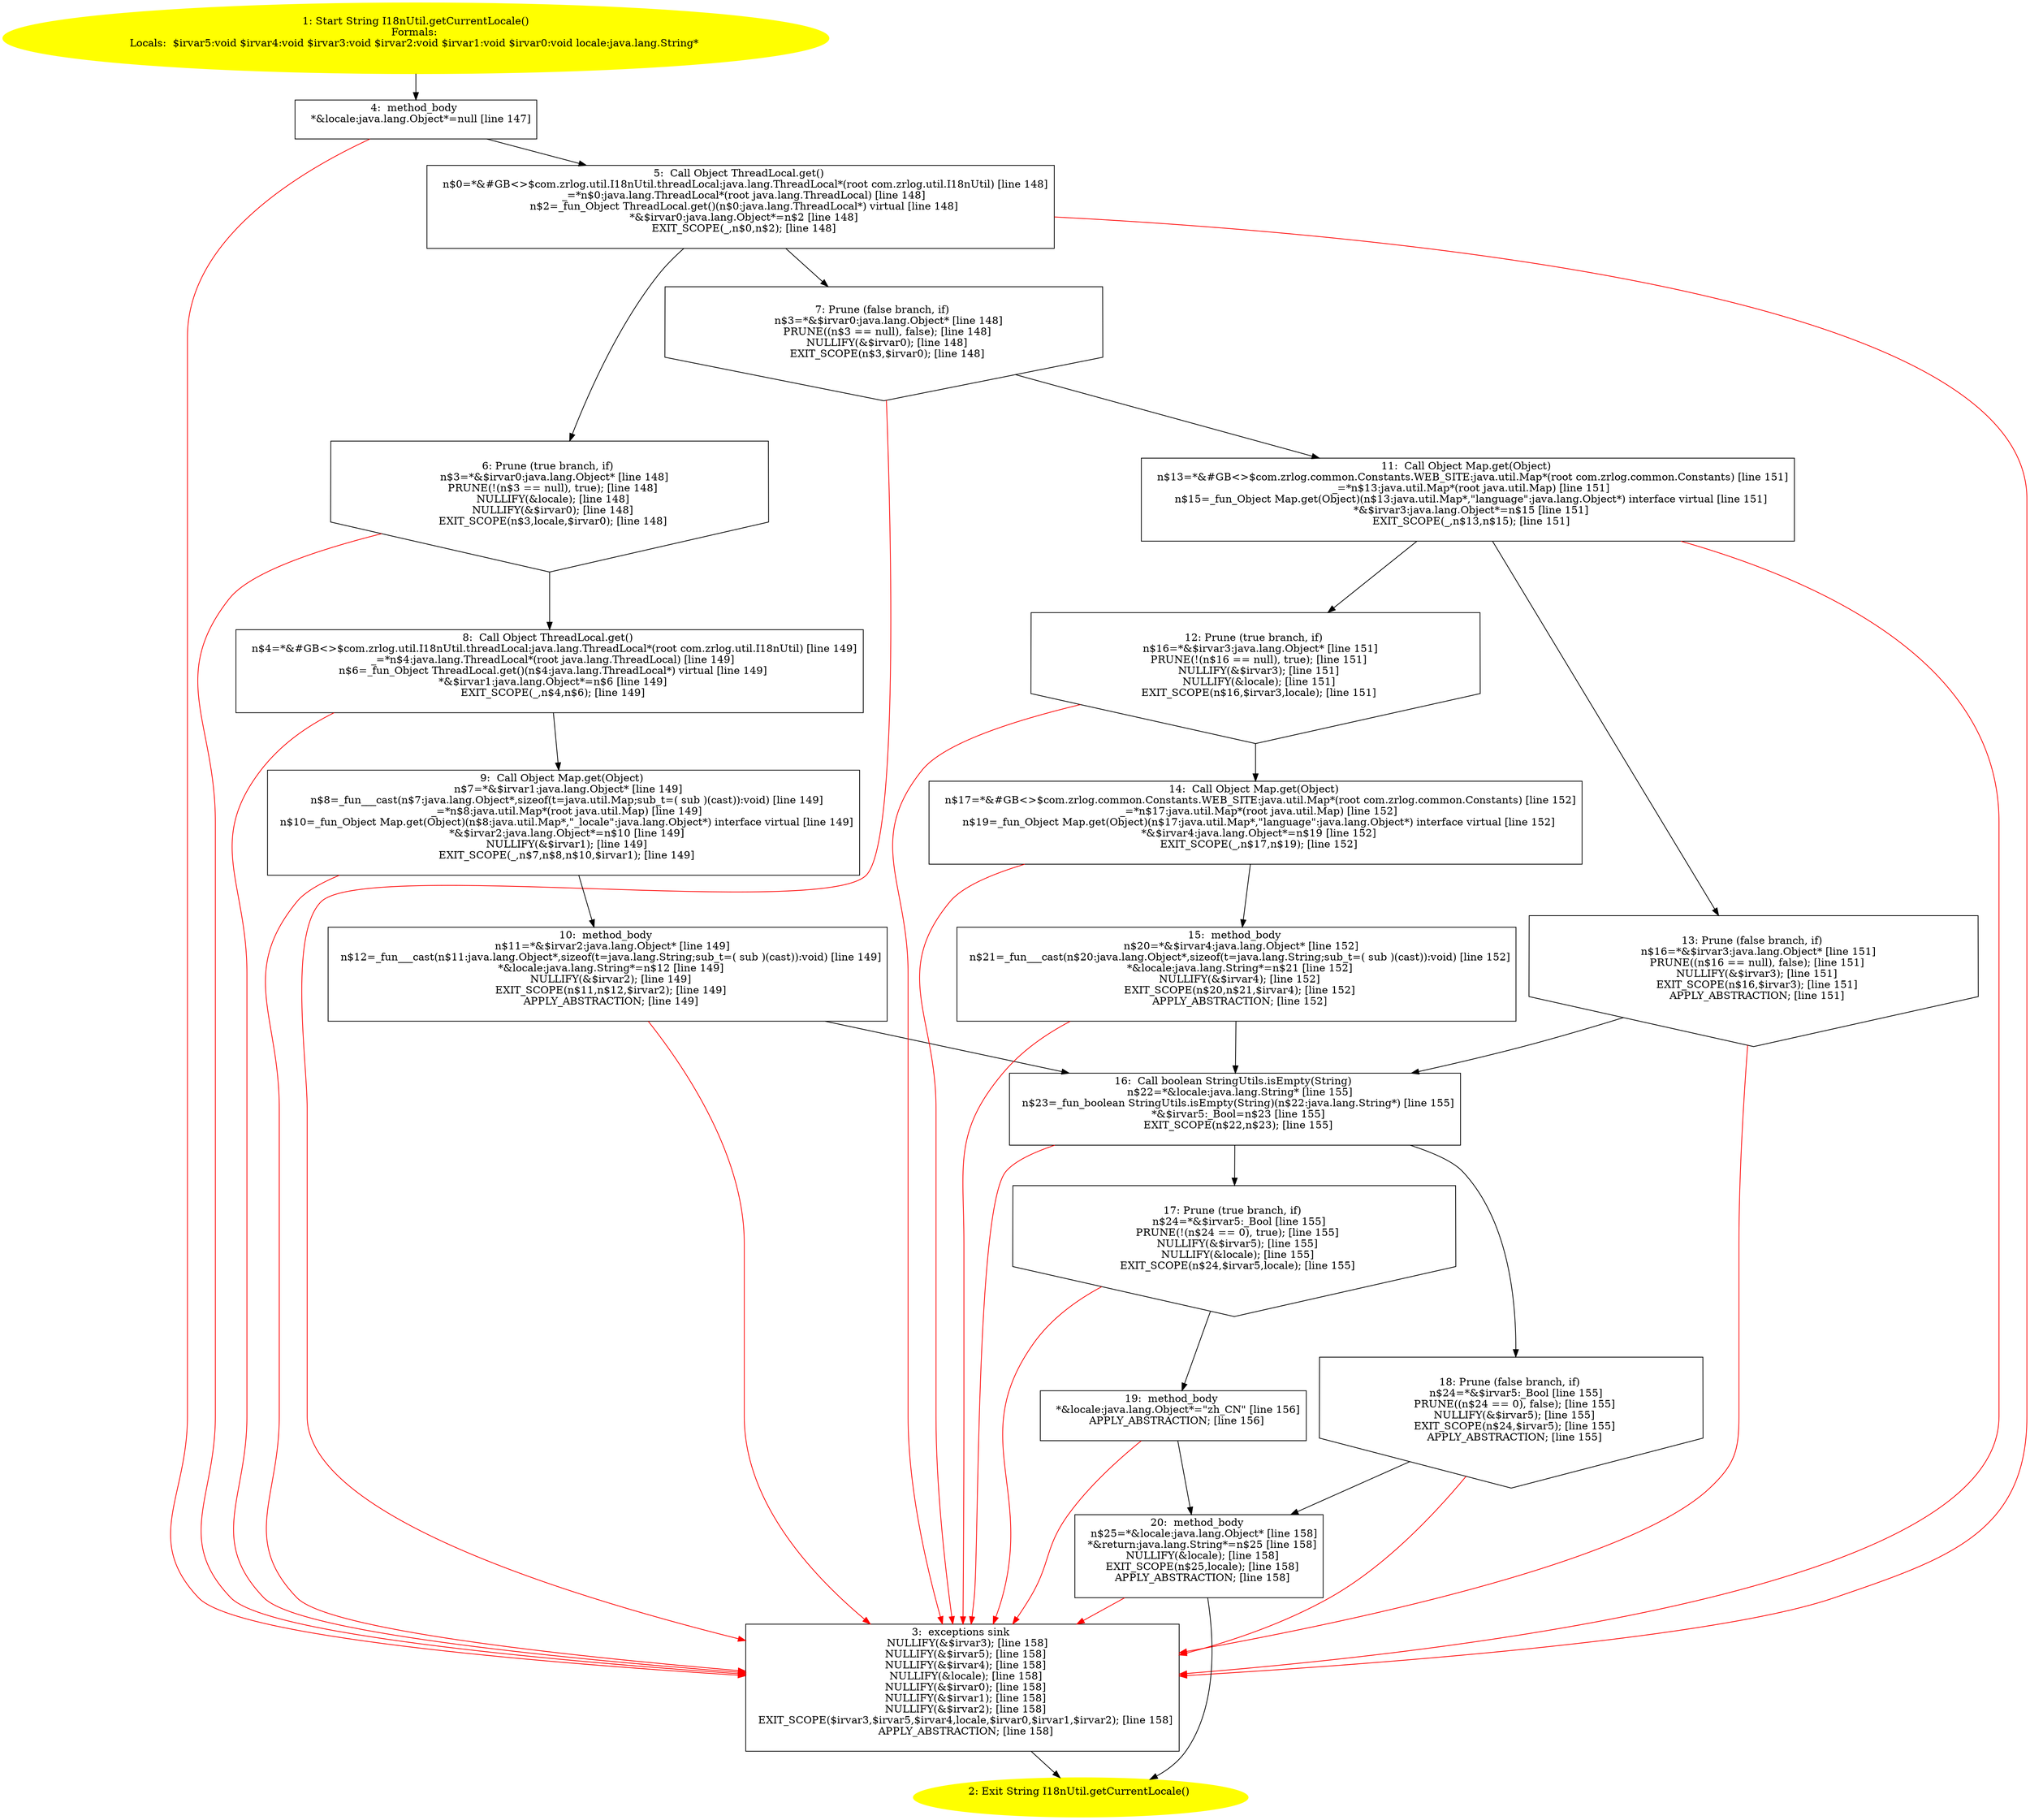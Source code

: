 /* @generated */
digraph cfg {
"com.zrlog.util.I18nUtil.getCurrentLocale():java.lang.String.cf6f354783c325d11cdb7286ff80a270_1" [label="1: Start String I18nUtil.getCurrentLocale()\nFormals: \nLocals:  $irvar5:void $irvar4:void $irvar3:void $irvar2:void $irvar1:void $irvar0:void locale:java.lang.String* \n  " color=yellow style=filled]
	

	 "com.zrlog.util.I18nUtil.getCurrentLocale():java.lang.String.cf6f354783c325d11cdb7286ff80a270_1" -> "com.zrlog.util.I18nUtil.getCurrentLocale():java.lang.String.cf6f354783c325d11cdb7286ff80a270_4" ;
"com.zrlog.util.I18nUtil.getCurrentLocale():java.lang.String.cf6f354783c325d11cdb7286ff80a270_2" [label="2: Exit String I18nUtil.getCurrentLocale() \n  " color=yellow style=filled]
	

"com.zrlog.util.I18nUtil.getCurrentLocale():java.lang.String.cf6f354783c325d11cdb7286ff80a270_3" [label="3:  exceptions sink \n   NULLIFY(&$irvar3); [line 158]\n  NULLIFY(&$irvar5); [line 158]\n  NULLIFY(&$irvar4); [line 158]\n  NULLIFY(&locale); [line 158]\n  NULLIFY(&$irvar0); [line 158]\n  NULLIFY(&$irvar1); [line 158]\n  NULLIFY(&$irvar2); [line 158]\n  EXIT_SCOPE($irvar3,$irvar5,$irvar4,locale,$irvar0,$irvar1,$irvar2); [line 158]\n  APPLY_ABSTRACTION; [line 158]\n " shape="box"]
	

	 "com.zrlog.util.I18nUtil.getCurrentLocale():java.lang.String.cf6f354783c325d11cdb7286ff80a270_3" -> "com.zrlog.util.I18nUtil.getCurrentLocale():java.lang.String.cf6f354783c325d11cdb7286ff80a270_2" ;
"com.zrlog.util.I18nUtil.getCurrentLocale():java.lang.String.cf6f354783c325d11cdb7286ff80a270_4" [label="4:  method_body \n   *&locale:java.lang.Object*=null [line 147]\n " shape="box"]
	

	 "com.zrlog.util.I18nUtil.getCurrentLocale():java.lang.String.cf6f354783c325d11cdb7286ff80a270_4" -> "com.zrlog.util.I18nUtil.getCurrentLocale():java.lang.String.cf6f354783c325d11cdb7286ff80a270_5" ;
	 "com.zrlog.util.I18nUtil.getCurrentLocale():java.lang.String.cf6f354783c325d11cdb7286ff80a270_4" -> "com.zrlog.util.I18nUtil.getCurrentLocale():java.lang.String.cf6f354783c325d11cdb7286ff80a270_3" [color="red" ];
"com.zrlog.util.I18nUtil.getCurrentLocale():java.lang.String.cf6f354783c325d11cdb7286ff80a270_5" [label="5:  Call Object ThreadLocal.get() \n   n$0=*&#GB<>$com.zrlog.util.I18nUtil.threadLocal:java.lang.ThreadLocal*(root com.zrlog.util.I18nUtil) [line 148]\n  _=*n$0:java.lang.ThreadLocal*(root java.lang.ThreadLocal) [line 148]\n  n$2=_fun_Object ThreadLocal.get()(n$0:java.lang.ThreadLocal*) virtual [line 148]\n  *&$irvar0:java.lang.Object*=n$2 [line 148]\n  EXIT_SCOPE(_,n$0,n$2); [line 148]\n " shape="box"]
	

	 "com.zrlog.util.I18nUtil.getCurrentLocale():java.lang.String.cf6f354783c325d11cdb7286ff80a270_5" -> "com.zrlog.util.I18nUtil.getCurrentLocale():java.lang.String.cf6f354783c325d11cdb7286ff80a270_6" ;
	 "com.zrlog.util.I18nUtil.getCurrentLocale():java.lang.String.cf6f354783c325d11cdb7286ff80a270_5" -> "com.zrlog.util.I18nUtil.getCurrentLocale():java.lang.String.cf6f354783c325d11cdb7286ff80a270_7" ;
	 "com.zrlog.util.I18nUtil.getCurrentLocale():java.lang.String.cf6f354783c325d11cdb7286ff80a270_5" -> "com.zrlog.util.I18nUtil.getCurrentLocale():java.lang.String.cf6f354783c325d11cdb7286ff80a270_3" [color="red" ];
"com.zrlog.util.I18nUtil.getCurrentLocale():java.lang.String.cf6f354783c325d11cdb7286ff80a270_6" [label="6: Prune (true branch, if) \n   n$3=*&$irvar0:java.lang.Object* [line 148]\n  PRUNE(!(n$3 == null), true); [line 148]\n  NULLIFY(&locale); [line 148]\n  NULLIFY(&$irvar0); [line 148]\n  EXIT_SCOPE(n$3,locale,$irvar0); [line 148]\n " shape="invhouse"]
	

	 "com.zrlog.util.I18nUtil.getCurrentLocale():java.lang.String.cf6f354783c325d11cdb7286ff80a270_6" -> "com.zrlog.util.I18nUtil.getCurrentLocale():java.lang.String.cf6f354783c325d11cdb7286ff80a270_8" ;
	 "com.zrlog.util.I18nUtil.getCurrentLocale():java.lang.String.cf6f354783c325d11cdb7286ff80a270_6" -> "com.zrlog.util.I18nUtil.getCurrentLocale():java.lang.String.cf6f354783c325d11cdb7286ff80a270_3" [color="red" ];
"com.zrlog.util.I18nUtil.getCurrentLocale():java.lang.String.cf6f354783c325d11cdb7286ff80a270_7" [label="7: Prune (false branch, if) \n   n$3=*&$irvar0:java.lang.Object* [line 148]\n  PRUNE((n$3 == null), false); [line 148]\n  NULLIFY(&$irvar0); [line 148]\n  EXIT_SCOPE(n$3,$irvar0); [line 148]\n " shape="invhouse"]
	

	 "com.zrlog.util.I18nUtil.getCurrentLocale():java.lang.String.cf6f354783c325d11cdb7286ff80a270_7" -> "com.zrlog.util.I18nUtil.getCurrentLocale():java.lang.String.cf6f354783c325d11cdb7286ff80a270_11" ;
	 "com.zrlog.util.I18nUtil.getCurrentLocale():java.lang.String.cf6f354783c325d11cdb7286ff80a270_7" -> "com.zrlog.util.I18nUtil.getCurrentLocale():java.lang.String.cf6f354783c325d11cdb7286ff80a270_3" [color="red" ];
"com.zrlog.util.I18nUtil.getCurrentLocale():java.lang.String.cf6f354783c325d11cdb7286ff80a270_8" [label="8:  Call Object ThreadLocal.get() \n   n$4=*&#GB<>$com.zrlog.util.I18nUtil.threadLocal:java.lang.ThreadLocal*(root com.zrlog.util.I18nUtil) [line 149]\n  _=*n$4:java.lang.ThreadLocal*(root java.lang.ThreadLocal) [line 149]\n  n$6=_fun_Object ThreadLocal.get()(n$4:java.lang.ThreadLocal*) virtual [line 149]\n  *&$irvar1:java.lang.Object*=n$6 [line 149]\n  EXIT_SCOPE(_,n$4,n$6); [line 149]\n " shape="box"]
	

	 "com.zrlog.util.I18nUtil.getCurrentLocale():java.lang.String.cf6f354783c325d11cdb7286ff80a270_8" -> "com.zrlog.util.I18nUtil.getCurrentLocale():java.lang.String.cf6f354783c325d11cdb7286ff80a270_9" ;
	 "com.zrlog.util.I18nUtil.getCurrentLocale():java.lang.String.cf6f354783c325d11cdb7286ff80a270_8" -> "com.zrlog.util.I18nUtil.getCurrentLocale():java.lang.String.cf6f354783c325d11cdb7286ff80a270_3" [color="red" ];
"com.zrlog.util.I18nUtil.getCurrentLocale():java.lang.String.cf6f354783c325d11cdb7286ff80a270_9" [label="9:  Call Object Map.get(Object) \n   n$7=*&$irvar1:java.lang.Object* [line 149]\n  n$8=_fun___cast(n$7:java.lang.Object*,sizeof(t=java.util.Map;sub_t=( sub )(cast)):void) [line 149]\n  _=*n$8:java.util.Map*(root java.util.Map) [line 149]\n  n$10=_fun_Object Map.get(Object)(n$8:java.util.Map*,\"_locale\":java.lang.Object*) interface virtual [line 149]\n  *&$irvar2:java.lang.Object*=n$10 [line 149]\n  NULLIFY(&$irvar1); [line 149]\n  EXIT_SCOPE(_,n$7,n$8,n$10,$irvar1); [line 149]\n " shape="box"]
	

	 "com.zrlog.util.I18nUtil.getCurrentLocale():java.lang.String.cf6f354783c325d11cdb7286ff80a270_9" -> "com.zrlog.util.I18nUtil.getCurrentLocale():java.lang.String.cf6f354783c325d11cdb7286ff80a270_10" ;
	 "com.zrlog.util.I18nUtil.getCurrentLocale():java.lang.String.cf6f354783c325d11cdb7286ff80a270_9" -> "com.zrlog.util.I18nUtil.getCurrentLocale():java.lang.String.cf6f354783c325d11cdb7286ff80a270_3" [color="red" ];
"com.zrlog.util.I18nUtil.getCurrentLocale():java.lang.String.cf6f354783c325d11cdb7286ff80a270_10" [label="10:  method_body \n   n$11=*&$irvar2:java.lang.Object* [line 149]\n  n$12=_fun___cast(n$11:java.lang.Object*,sizeof(t=java.lang.String;sub_t=( sub )(cast)):void) [line 149]\n  *&locale:java.lang.String*=n$12 [line 149]\n  NULLIFY(&$irvar2); [line 149]\n  EXIT_SCOPE(n$11,n$12,$irvar2); [line 149]\n  APPLY_ABSTRACTION; [line 149]\n " shape="box"]
	

	 "com.zrlog.util.I18nUtil.getCurrentLocale():java.lang.String.cf6f354783c325d11cdb7286ff80a270_10" -> "com.zrlog.util.I18nUtil.getCurrentLocale():java.lang.String.cf6f354783c325d11cdb7286ff80a270_16" ;
	 "com.zrlog.util.I18nUtil.getCurrentLocale():java.lang.String.cf6f354783c325d11cdb7286ff80a270_10" -> "com.zrlog.util.I18nUtil.getCurrentLocale():java.lang.String.cf6f354783c325d11cdb7286ff80a270_3" [color="red" ];
"com.zrlog.util.I18nUtil.getCurrentLocale():java.lang.String.cf6f354783c325d11cdb7286ff80a270_11" [label="11:  Call Object Map.get(Object) \n   n$13=*&#GB<>$com.zrlog.common.Constants.WEB_SITE:java.util.Map*(root com.zrlog.common.Constants) [line 151]\n  _=*n$13:java.util.Map*(root java.util.Map) [line 151]\n  n$15=_fun_Object Map.get(Object)(n$13:java.util.Map*,\"language\":java.lang.Object*) interface virtual [line 151]\n  *&$irvar3:java.lang.Object*=n$15 [line 151]\n  EXIT_SCOPE(_,n$13,n$15); [line 151]\n " shape="box"]
	

	 "com.zrlog.util.I18nUtil.getCurrentLocale():java.lang.String.cf6f354783c325d11cdb7286ff80a270_11" -> "com.zrlog.util.I18nUtil.getCurrentLocale():java.lang.String.cf6f354783c325d11cdb7286ff80a270_12" ;
	 "com.zrlog.util.I18nUtil.getCurrentLocale():java.lang.String.cf6f354783c325d11cdb7286ff80a270_11" -> "com.zrlog.util.I18nUtil.getCurrentLocale():java.lang.String.cf6f354783c325d11cdb7286ff80a270_13" ;
	 "com.zrlog.util.I18nUtil.getCurrentLocale():java.lang.String.cf6f354783c325d11cdb7286ff80a270_11" -> "com.zrlog.util.I18nUtil.getCurrentLocale():java.lang.String.cf6f354783c325d11cdb7286ff80a270_3" [color="red" ];
"com.zrlog.util.I18nUtil.getCurrentLocale():java.lang.String.cf6f354783c325d11cdb7286ff80a270_12" [label="12: Prune (true branch, if) \n   n$16=*&$irvar3:java.lang.Object* [line 151]\n  PRUNE(!(n$16 == null), true); [line 151]\n  NULLIFY(&$irvar3); [line 151]\n  NULLIFY(&locale); [line 151]\n  EXIT_SCOPE(n$16,$irvar3,locale); [line 151]\n " shape="invhouse"]
	

	 "com.zrlog.util.I18nUtil.getCurrentLocale():java.lang.String.cf6f354783c325d11cdb7286ff80a270_12" -> "com.zrlog.util.I18nUtil.getCurrentLocale():java.lang.String.cf6f354783c325d11cdb7286ff80a270_14" ;
	 "com.zrlog.util.I18nUtil.getCurrentLocale():java.lang.String.cf6f354783c325d11cdb7286ff80a270_12" -> "com.zrlog.util.I18nUtil.getCurrentLocale():java.lang.String.cf6f354783c325d11cdb7286ff80a270_3" [color="red" ];
"com.zrlog.util.I18nUtil.getCurrentLocale():java.lang.String.cf6f354783c325d11cdb7286ff80a270_13" [label="13: Prune (false branch, if) \n   n$16=*&$irvar3:java.lang.Object* [line 151]\n  PRUNE((n$16 == null), false); [line 151]\n  NULLIFY(&$irvar3); [line 151]\n  EXIT_SCOPE(n$16,$irvar3); [line 151]\n  APPLY_ABSTRACTION; [line 151]\n " shape="invhouse"]
	

	 "com.zrlog.util.I18nUtil.getCurrentLocale():java.lang.String.cf6f354783c325d11cdb7286ff80a270_13" -> "com.zrlog.util.I18nUtil.getCurrentLocale():java.lang.String.cf6f354783c325d11cdb7286ff80a270_16" ;
	 "com.zrlog.util.I18nUtil.getCurrentLocale():java.lang.String.cf6f354783c325d11cdb7286ff80a270_13" -> "com.zrlog.util.I18nUtil.getCurrentLocale():java.lang.String.cf6f354783c325d11cdb7286ff80a270_3" [color="red" ];
"com.zrlog.util.I18nUtil.getCurrentLocale():java.lang.String.cf6f354783c325d11cdb7286ff80a270_14" [label="14:  Call Object Map.get(Object) \n   n$17=*&#GB<>$com.zrlog.common.Constants.WEB_SITE:java.util.Map*(root com.zrlog.common.Constants) [line 152]\n  _=*n$17:java.util.Map*(root java.util.Map) [line 152]\n  n$19=_fun_Object Map.get(Object)(n$17:java.util.Map*,\"language\":java.lang.Object*) interface virtual [line 152]\n  *&$irvar4:java.lang.Object*=n$19 [line 152]\n  EXIT_SCOPE(_,n$17,n$19); [line 152]\n " shape="box"]
	

	 "com.zrlog.util.I18nUtil.getCurrentLocale():java.lang.String.cf6f354783c325d11cdb7286ff80a270_14" -> "com.zrlog.util.I18nUtil.getCurrentLocale():java.lang.String.cf6f354783c325d11cdb7286ff80a270_15" ;
	 "com.zrlog.util.I18nUtil.getCurrentLocale():java.lang.String.cf6f354783c325d11cdb7286ff80a270_14" -> "com.zrlog.util.I18nUtil.getCurrentLocale():java.lang.String.cf6f354783c325d11cdb7286ff80a270_3" [color="red" ];
"com.zrlog.util.I18nUtil.getCurrentLocale():java.lang.String.cf6f354783c325d11cdb7286ff80a270_15" [label="15:  method_body \n   n$20=*&$irvar4:java.lang.Object* [line 152]\n  n$21=_fun___cast(n$20:java.lang.Object*,sizeof(t=java.lang.String;sub_t=( sub )(cast)):void) [line 152]\n  *&locale:java.lang.String*=n$21 [line 152]\n  NULLIFY(&$irvar4); [line 152]\n  EXIT_SCOPE(n$20,n$21,$irvar4); [line 152]\n  APPLY_ABSTRACTION; [line 152]\n " shape="box"]
	

	 "com.zrlog.util.I18nUtil.getCurrentLocale():java.lang.String.cf6f354783c325d11cdb7286ff80a270_15" -> "com.zrlog.util.I18nUtil.getCurrentLocale():java.lang.String.cf6f354783c325d11cdb7286ff80a270_16" ;
	 "com.zrlog.util.I18nUtil.getCurrentLocale():java.lang.String.cf6f354783c325d11cdb7286ff80a270_15" -> "com.zrlog.util.I18nUtil.getCurrentLocale():java.lang.String.cf6f354783c325d11cdb7286ff80a270_3" [color="red" ];
"com.zrlog.util.I18nUtil.getCurrentLocale():java.lang.String.cf6f354783c325d11cdb7286ff80a270_16" [label="16:  Call boolean StringUtils.isEmpty(String) \n   n$22=*&locale:java.lang.String* [line 155]\n  n$23=_fun_boolean StringUtils.isEmpty(String)(n$22:java.lang.String*) [line 155]\n  *&$irvar5:_Bool=n$23 [line 155]\n  EXIT_SCOPE(n$22,n$23); [line 155]\n " shape="box"]
	

	 "com.zrlog.util.I18nUtil.getCurrentLocale():java.lang.String.cf6f354783c325d11cdb7286ff80a270_16" -> "com.zrlog.util.I18nUtil.getCurrentLocale():java.lang.String.cf6f354783c325d11cdb7286ff80a270_17" ;
	 "com.zrlog.util.I18nUtil.getCurrentLocale():java.lang.String.cf6f354783c325d11cdb7286ff80a270_16" -> "com.zrlog.util.I18nUtil.getCurrentLocale():java.lang.String.cf6f354783c325d11cdb7286ff80a270_18" ;
	 "com.zrlog.util.I18nUtil.getCurrentLocale():java.lang.String.cf6f354783c325d11cdb7286ff80a270_16" -> "com.zrlog.util.I18nUtil.getCurrentLocale():java.lang.String.cf6f354783c325d11cdb7286ff80a270_3" [color="red" ];
"com.zrlog.util.I18nUtil.getCurrentLocale():java.lang.String.cf6f354783c325d11cdb7286ff80a270_17" [label="17: Prune (true branch, if) \n   n$24=*&$irvar5:_Bool [line 155]\n  PRUNE(!(n$24 == 0), true); [line 155]\n  NULLIFY(&$irvar5); [line 155]\n  NULLIFY(&locale); [line 155]\n  EXIT_SCOPE(n$24,$irvar5,locale); [line 155]\n " shape="invhouse"]
	

	 "com.zrlog.util.I18nUtil.getCurrentLocale():java.lang.String.cf6f354783c325d11cdb7286ff80a270_17" -> "com.zrlog.util.I18nUtil.getCurrentLocale():java.lang.String.cf6f354783c325d11cdb7286ff80a270_19" ;
	 "com.zrlog.util.I18nUtil.getCurrentLocale():java.lang.String.cf6f354783c325d11cdb7286ff80a270_17" -> "com.zrlog.util.I18nUtil.getCurrentLocale():java.lang.String.cf6f354783c325d11cdb7286ff80a270_3" [color="red" ];
"com.zrlog.util.I18nUtil.getCurrentLocale():java.lang.String.cf6f354783c325d11cdb7286ff80a270_18" [label="18: Prune (false branch, if) \n   n$24=*&$irvar5:_Bool [line 155]\n  PRUNE((n$24 == 0), false); [line 155]\n  NULLIFY(&$irvar5); [line 155]\n  EXIT_SCOPE(n$24,$irvar5); [line 155]\n  APPLY_ABSTRACTION; [line 155]\n " shape="invhouse"]
	

	 "com.zrlog.util.I18nUtil.getCurrentLocale():java.lang.String.cf6f354783c325d11cdb7286ff80a270_18" -> "com.zrlog.util.I18nUtil.getCurrentLocale():java.lang.String.cf6f354783c325d11cdb7286ff80a270_20" ;
	 "com.zrlog.util.I18nUtil.getCurrentLocale():java.lang.String.cf6f354783c325d11cdb7286ff80a270_18" -> "com.zrlog.util.I18nUtil.getCurrentLocale():java.lang.String.cf6f354783c325d11cdb7286ff80a270_3" [color="red" ];
"com.zrlog.util.I18nUtil.getCurrentLocale():java.lang.String.cf6f354783c325d11cdb7286ff80a270_19" [label="19:  method_body \n   *&locale:java.lang.Object*=\"zh_CN\" [line 156]\n  APPLY_ABSTRACTION; [line 156]\n " shape="box"]
	

	 "com.zrlog.util.I18nUtil.getCurrentLocale():java.lang.String.cf6f354783c325d11cdb7286ff80a270_19" -> "com.zrlog.util.I18nUtil.getCurrentLocale():java.lang.String.cf6f354783c325d11cdb7286ff80a270_20" ;
	 "com.zrlog.util.I18nUtil.getCurrentLocale():java.lang.String.cf6f354783c325d11cdb7286ff80a270_19" -> "com.zrlog.util.I18nUtil.getCurrentLocale():java.lang.String.cf6f354783c325d11cdb7286ff80a270_3" [color="red" ];
"com.zrlog.util.I18nUtil.getCurrentLocale():java.lang.String.cf6f354783c325d11cdb7286ff80a270_20" [label="20:  method_body \n   n$25=*&locale:java.lang.Object* [line 158]\n  *&return:java.lang.String*=n$25 [line 158]\n  NULLIFY(&locale); [line 158]\n  EXIT_SCOPE(n$25,locale); [line 158]\n  APPLY_ABSTRACTION; [line 158]\n " shape="box"]
	

	 "com.zrlog.util.I18nUtil.getCurrentLocale():java.lang.String.cf6f354783c325d11cdb7286ff80a270_20" -> "com.zrlog.util.I18nUtil.getCurrentLocale():java.lang.String.cf6f354783c325d11cdb7286ff80a270_2" ;
	 "com.zrlog.util.I18nUtil.getCurrentLocale():java.lang.String.cf6f354783c325d11cdb7286ff80a270_20" -> "com.zrlog.util.I18nUtil.getCurrentLocale():java.lang.String.cf6f354783c325d11cdb7286ff80a270_3" [color="red" ];
}
